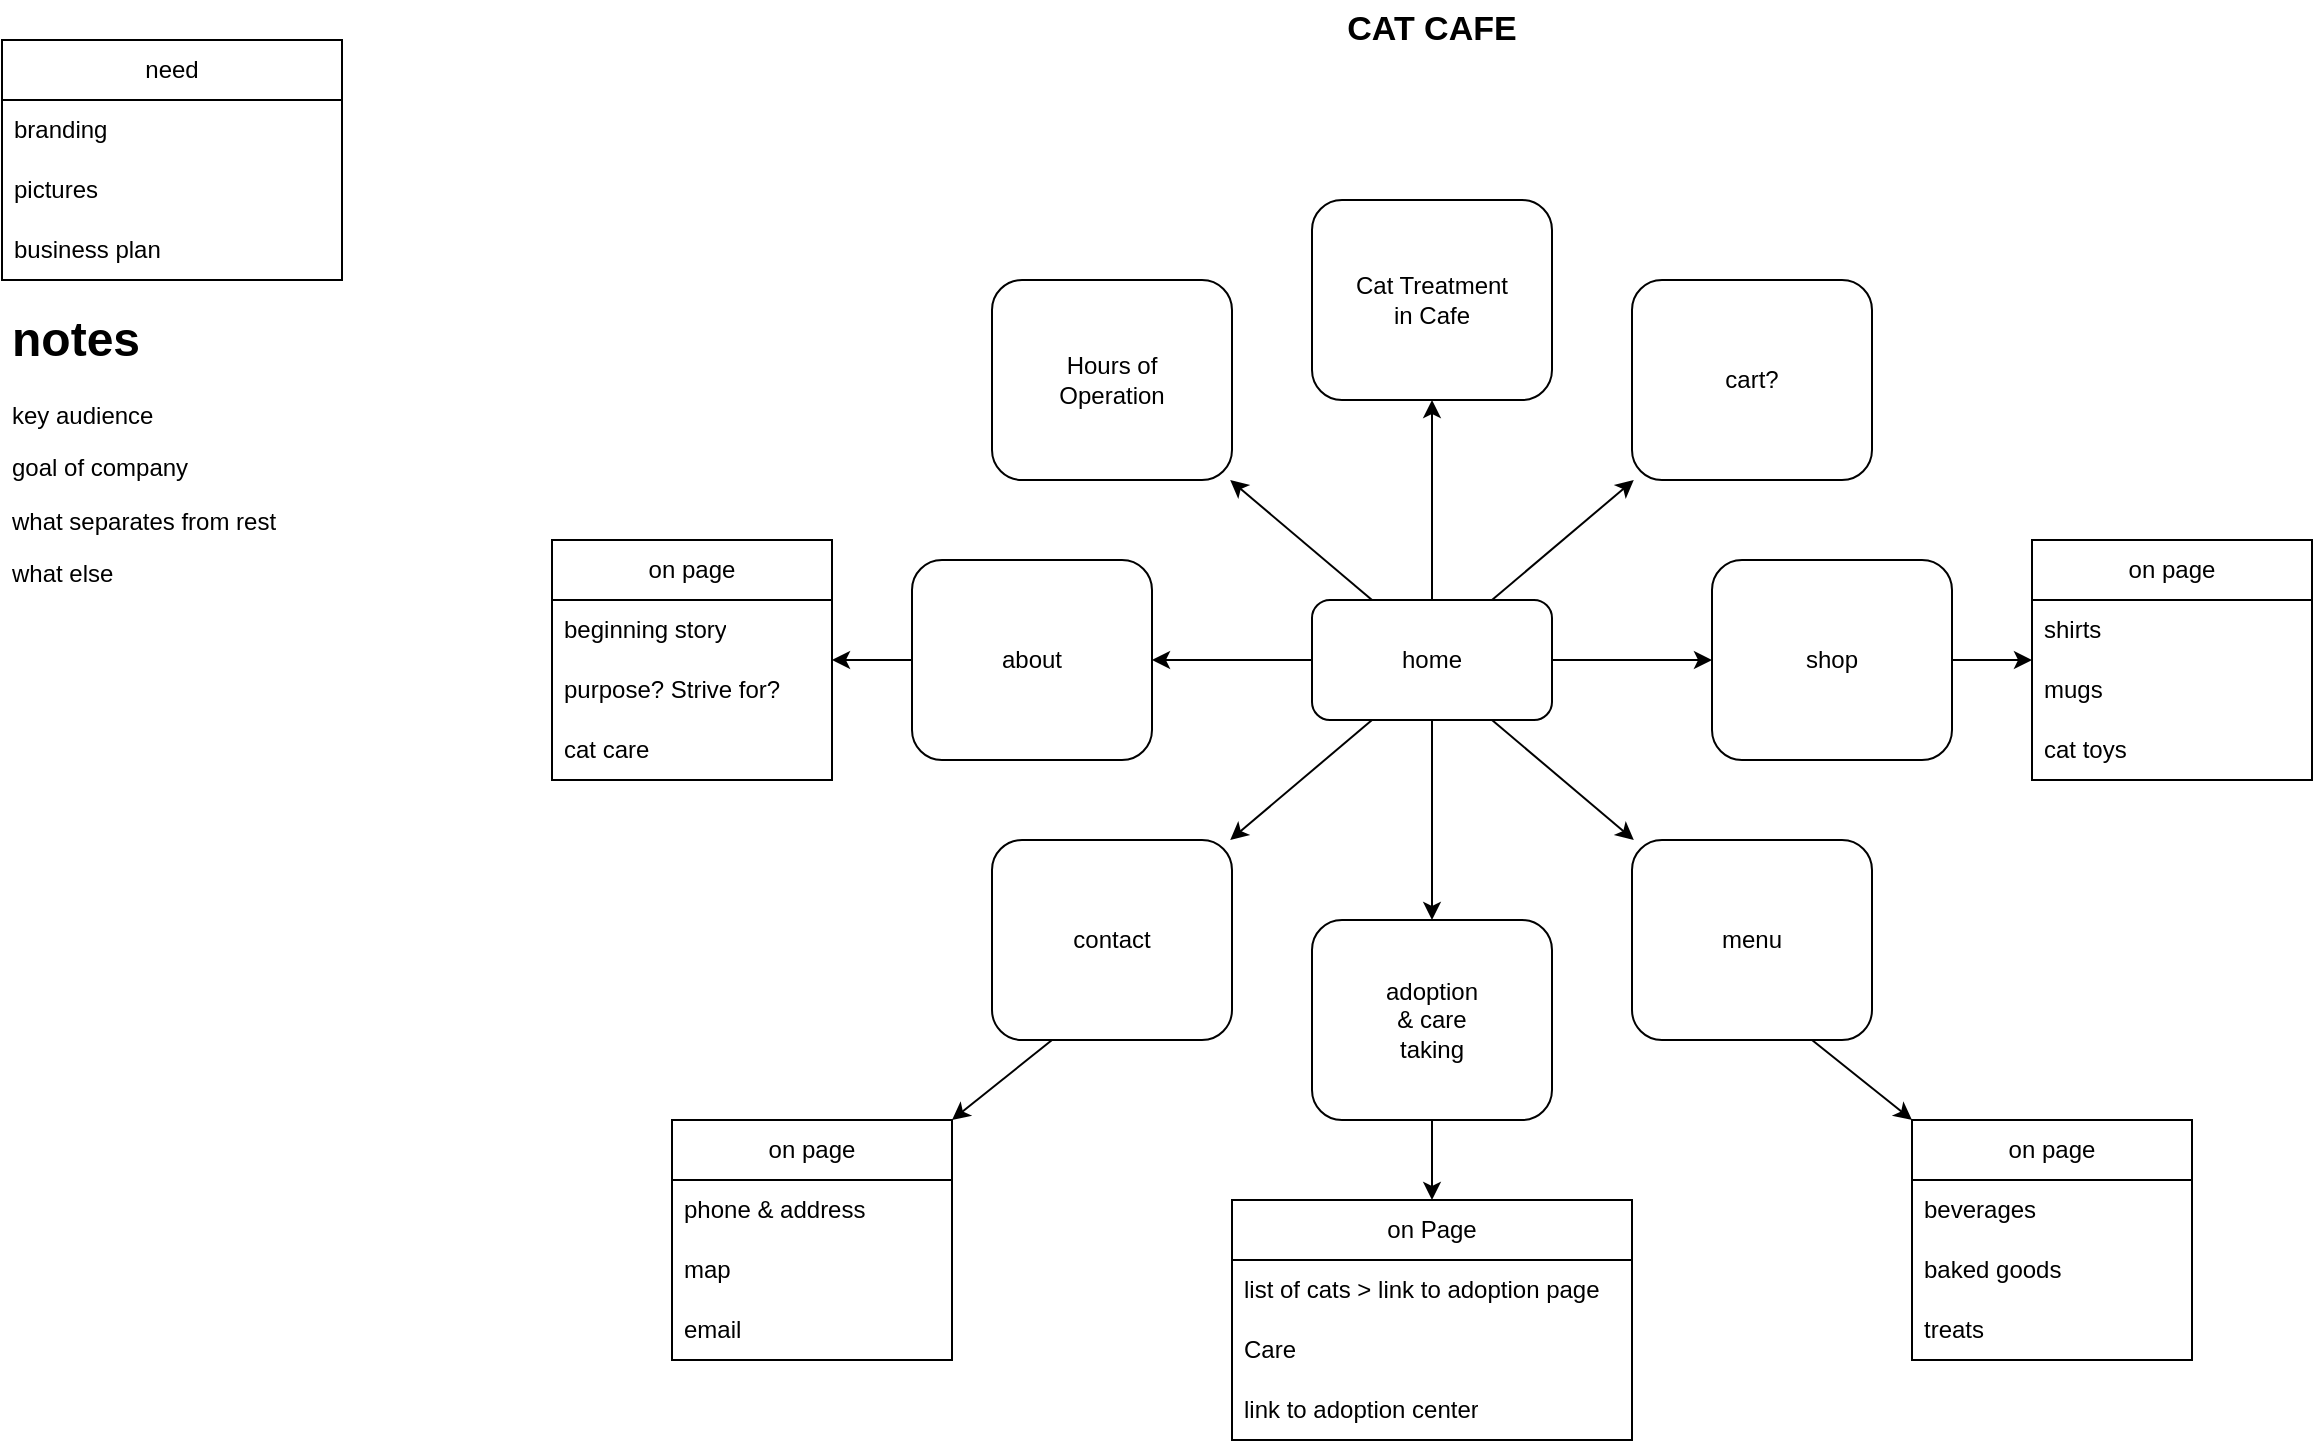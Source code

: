 <mxfile version="21.3.7" type="github">
  <diagram name="Page-1" id="Xms7GjZd3My_gEHVBKcg">
    <mxGraphModel dx="2691" dy="1071" grid="1" gridSize="10" guides="1" tooltips="1" connect="1" arrows="1" fold="1" page="1" pageScale="1" pageWidth="850" pageHeight="1100" math="0" shadow="0">
      <root>
        <mxCell id="0" />
        <mxCell id="1" parent="0" />
        <mxCell id="Ah0YgZg6HlVCOq0gjAIQ-40" style="edgeStyle=orthogonalEdgeStyle;rounded=0;orthogonalLoop=1;jettySize=auto;html=1;entryX=1;entryY=0.5;entryDx=0;entryDy=0;" edge="1" parent="1" source="Ah0YgZg6HlVCOq0gjAIQ-2" target="Ah0YgZg6HlVCOq0gjAIQ-9">
          <mxGeometry relative="1" as="geometry" />
        </mxCell>
        <mxCell id="Ah0YgZg6HlVCOq0gjAIQ-41" style="edgeStyle=orthogonalEdgeStyle;rounded=0;orthogonalLoop=1;jettySize=auto;html=1;entryX=0;entryY=0.5;entryDx=0;entryDy=0;" edge="1" parent="1" source="Ah0YgZg6HlVCOq0gjAIQ-2" target="Ah0YgZg6HlVCOq0gjAIQ-11">
          <mxGeometry relative="1" as="geometry" />
        </mxCell>
        <mxCell id="Ah0YgZg6HlVCOq0gjAIQ-42" style="edgeStyle=orthogonalEdgeStyle;rounded=0;orthogonalLoop=1;jettySize=auto;html=1;entryX=0.5;entryY=1;entryDx=0;entryDy=0;" edge="1" parent="1" source="Ah0YgZg6HlVCOq0gjAIQ-2" target="Ah0YgZg6HlVCOq0gjAIQ-38">
          <mxGeometry relative="1" as="geometry" />
        </mxCell>
        <mxCell id="Ah0YgZg6HlVCOq0gjAIQ-2" value="" style="rounded=1;whiteSpace=wrap;html=1;" vertex="1" parent="1">
          <mxGeometry x="365" y="320" width="120" height="60" as="geometry" />
        </mxCell>
        <mxCell id="Ah0YgZg6HlVCOq0gjAIQ-36" value="" style="edgeStyle=orthogonalEdgeStyle;rounded=0;orthogonalLoop=1;jettySize=auto;html=1;exitX=0.5;exitY=1;exitDx=0;exitDy=0;" edge="1" parent="1" source="Ah0YgZg6HlVCOq0gjAIQ-2" target="Ah0YgZg6HlVCOq0gjAIQ-12">
          <mxGeometry relative="1" as="geometry">
            <mxPoint x="445" y="430" as="sourcePoint" />
          </mxGeometry>
        </mxCell>
        <mxCell id="Ah0YgZg6HlVCOq0gjAIQ-35" style="edgeStyle=orthogonalEdgeStyle;rounded=0;orthogonalLoop=1;jettySize=auto;html=1;" edge="1" parent="1" source="Ah0YgZg6HlVCOq0gjAIQ-9" target="Ah0YgZg6HlVCOq0gjAIQ-31">
          <mxGeometry relative="1" as="geometry" />
        </mxCell>
        <mxCell id="Ah0YgZg6HlVCOq0gjAIQ-9" value="" style="rounded=1;whiteSpace=wrap;html=1;" vertex="1" parent="1">
          <mxGeometry x="165" y="300" width="120" height="100" as="geometry" />
        </mxCell>
        <mxCell id="Ah0YgZg6HlVCOq0gjAIQ-67" style="edgeStyle=orthogonalEdgeStyle;rounded=0;orthogonalLoop=1;jettySize=auto;html=1;" edge="1" parent="1" source="Ah0YgZg6HlVCOq0gjAIQ-11" target="Ah0YgZg6HlVCOq0gjAIQ-63">
          <mxGeometry relative="1" as="geometry" />
        </mxCell>
        <mxCell id="Ah0YgZg6HlVCOq0gjAIQ-11" value="" style="rounded=1;whiteSpace=wrap;html=1;" vertex="1" parent="1">
          <mxGeometry x="565" y="300" width="120" height="100" as="geometry" />
        </mxCell>
        <mxCell id="Ah0YgZg6HlVCOq0gjAIQ-55" style="edgeStyle=orthogonalEdgeStyle;rounded=0;orthogonalLoop=1;jettySize=auto;html=1;" edge="1" parent="1" source="Ah0YgZg6HlVCOq0gjAIQ-12" target="Ah0YgZg6HlVCOq0gjAIQ-57">
          <mxGeometry relative="1" as="geometry">
            <mxPoint x="425" y="620" as="targetPoint" />
          </mxGeometry>
        </mxCell>
        <mxCell id="Ah0YgZg6HlVCOq0gjAIQ-12" value="" style="rounded=1;whiteSpace=wrap;html=1;" vertex="1" parent="1">
          <mxGeometry x="365" y="480" width="120" height="100" as="geometry" />
        </mxCell>
        <mxCell id="Ah0YgZg6HlVCOq0gjAIQ-13" value="" style="rounded=1;whiteSpace=wrap;html=1;" vertex="1" parent="1">
          <mxGeometry x="205" y="440" width="120" height="100" as="geometry" />
        </mxCell>
        <mxCell id="Ah0YgZg6HlVCOq0gjAIQ-14" value="" style="rounded=1;whiteSpace=wrap;html=1;" vertex="1" parent="1">
          <mxGeometry x="525" y="440" width="120" height="100" as="geometry" />
        </mxCell>
        <mxCell id="Ah0YgZg6HlVCOq0gjAIQ-15" value="&lt;b&gt;&lt;font style=&quot;font-size: 17px;&quot;&gt;CAT CAFE&lt;/font&gt;&lt;/b&gt;" style="text;html=1;strokeColor=none;fillColor=none;align=center;verticalAlign=middle;whiteSpace=wrap;rounded=0;" vertex="1" parent="1">
          <mxGeometry x="360" y="20" width="130" height="30" as="geometry" />
        </mxCell>
        <mxCell id="Ah0YgZg6HlVCOq0gjAIQ-16" value="about" style="text;html=1;strokeColor=none;fillColor=none;align=center;verticalAlign=middle;whiteSpace=wrap;rounded=0;" vertex="1" parent="1">
          <mxGeometry x="195" y="335" width="60" height="30" as="geometry" />
        </mxCell>
        <mxCell id="Ah0YgZg6HlVCOq0gjAIQ-17" value="contact" style="text;html=1;strokeColor=none;fillColor=none;align=center;verticalAlign=middle;whiteSpace=wrap;rounded=0;" vertex="1" parent="1">
          <mxGeometry x="235" y="475" width="60" height="30" as="geometry" />
        </mxCell>
        <mxCell id="Ah0YgZg6HlVCOq0gjAIQ-18" value="adoption&lt;br&gt;&amp;amp; care taking" style="text;html=1;strokeColor=none;fillColor=none;align=center;verticalAlign=middle;whiteSpace=wrap;rounded=0;" vertex="1" parent="1">
          <mxGeometry x="395" y="515" width="60" height="30" as="geometry" />
        </mxCell>
        <mxCell id="Ah0YgZg6HlVCOq0gjAIQ-19" value="menu" style="text;html=1;strokeColor=none;fillColor=none;align=center;verticalAlign=middle;whiteSpace=wrap;rounded=0;" vertex="1" parent="1">
          <mxGeometry x="555" y="475" width="60" height="30" as="geometry" />
        </mxCell>
        <mxCell id="Ah0YgZg6HlVCOq0gjAIQ-20" value="shop" style="text;html=1;strokeColor=none;fillColor=none;align=center;verticalAlign=middle;whiteSpace=wrap;rounded=0;" vertex="1" parent="1">
          <mxGeometry x="595" y="335" width="60" height="30" as="geometry" />
        </mxCell>
        <mxCell id="Ah0YgZg6HlVCOq0gjAIQ-21" value="&lt;h1&gt;notes&lt;/h1&gt;&lt;p&gt;key audience&lt;/p&gt;&lt;p&gt;goal of company&lt;/p&gt;&lt;p&gt;what separates from rest&lt;/p&gt;&lt;p&gt;what else&lt;/p&gt;" style="text;html=1;strokeColor=none;fillColor=none;spacing=5;spacingTop=-20;whiteSpace=wrap;overflow=hidden;rounded=0;" vertex="1" parent="1">
          <mxGeometry x="-290" y="170" width="170" height="190" as="geometry" />
        </mxCell>
        <mxCell id="Ah0YgZg6HlVCOq0gjAIQ-22" value="need" style="swimlane;fontStyle=0;childLayout=stackLayout;horizontal=1;startSize=30;horizontalStack=0;resizeParent=1;resizeParentMax=0;resizeLast=0;collapsible=1;marginBottom=0;whiteSpace=wrap;html=1;" vertex="1" parent="1">
          <mxGeometry x="-290" y="40" width="170" height="120" as="geometry" />
        </mxCell>
        <mxCell id="Ah0YgZg6HlVCOq0gjAIQ-23" value="branding" style="text;strokeColor=none;fillColor=none;align=left;verticalAlign=middle;spacingLeft=4;spacingRight=4;overflow=hidden;points=[[0,0.5],[1,0.5]];portConstraint=eastwest;rotatable=0;whiteSpace=wrap;html=1;" vertex="1" parent="Ah0YgZg6HlVCOq0gjAIQ-22">
          <mxGeometry y="30" width="170" height="30" as="geometry" />
        </mxCell>
        <mxCell id="Ah0YgZg6HlVCOq0gjAIQ-24" value="pictures" style="text;strokeColor=none;fillColor=none;align=left;verticalAlign=middle;spacingLeft=4;spacingRight=4;overflow=hidden;points=[[0,0.5],[1,0.5]];portConstraint=eastwest;rotatable=0;whiteSpace=wrap;html=1;" vertex="1" parent="Ah0YgZg6HlVCOq0gjAIQ-22">
          <mxGeometry y="60" width="170" height="30" as="geometry" />
        </mxCell>
        <mxCell id="Ah0YgZg6HlVCOq0gjAIQ-25" value="business plan" style="text;strokeColor=none;fillColor=none;align=left;verticalAlign=middle;spacingLeft=4;spacingRight=4;overflow=hidden;points=[[0,0.5],[1,0.5]];portConstraint=eastwest;rotatable=0;whiteSpace=wrap;html=1;" vertex="1" parent="Ah0YgZg6HlVCOq0gjAIQ-22">
          <mxGeometry y="90" width="170" height="30" as="geometry" />
        </mxCell>
        <mxCell id="Ah0YgZg6HlVCOq0gjAIQ-26" value="on page" style="swimlane;fontStyle=0;childLayout=stackLayout;horizontal=1;startSize=30;horizontalStack=0;resizeParent=1;resizeParentMax=0;resizeLast=0;collapsible=1;marginBottom=0;whiteSpace=wrap;html=1;" vertex="1" parent="1">
          <mxGeometry x="45" y="580" width="140" height="120" as="geometry" />
        </mxCell>
        <mxCell id="Ah0YgZg6HlVCOq0gjAIQ-27" value="phone &amp;amp; address" style="text;strokeColor=none;fillColor=none;align=left;verticalAlign=middle;spacingLeft=4;spacingRight=4;overflow=hidden;points=[[0,0.5],[1,0.5]];portConstraint=eastwest;rotatable=0;whiteSpace=wrap;html=1;" vertex="1" parent="Ah0YgZg6HlVCOq0gjAIQ-26">
          <mxGeometry y="30" width="140" height="30" as="geometry" />
        </mxCell>
        <mxCell id="Ah0YgZg6HlVCOq0gjAIQ-28" value="map" style="text;strokeColor=none;fillColor=none;align=left;verticalAlign=middle;spacingLeft=4;spacingRight=4;overflow=hidden;points=[[0,0.5],[1,0.5]];portConstraint=eastwest;rotatable=0;whiteSpace=wrap;html=1;" vertex="1" parent="Ah0YgZg6HlVCOq0gjAIQ-26">
          <mxGeometry y="60" width="140" height="30" as="geometry" />
        </mxCell>
        <mxCell id="Ah0YgZg6HlVCOq0gjAIQ-29" value="email" style="text;strokeColor=none;fillColor=none;align=left;verticalAlign=middle;spacingLeft=4;spacingRight=4;overflow=hidden;points=[[0,0.5],[1,0.5]];portConstraint=eastwest;rotatable=0;whiteSpace=wrap;html=1;" vertex="1" parent="Ah0YgZg6HlVCOq0gjAIQ-26">
          <mxGeometry y="90" width="140" height="30" as="geometry" />
        </mxCell>
        <mxCell id="Ah0YgZg6HlVCOq0gjAIQ-31" value="on page" style="swimlane;fontStyle=0;childLayout=stackLayout;horizontal=1;startSize=30;horizontalStack=0;resizeParent=1;resizeParentMax=0;resizeLast=0;collapsible=1;marginBottom=0;whiteSpace=wrap;html=1;" vertex="1" parent="1">
          <mxGeometry x="-15" y="290" width="140" height="120" as="geometry" />
        </mxCell>
        <mxCell id="Ah0YgZg6HlVCOq0gjAIQ-32" value="beginning story" style="text;strokeColor=none;fillColor=none;align=left;verticalAlign=middle;spacingLeft=4;spacingRight=4;overflow=hidden;points=[[0,0.5],[1,0.5]];portConstraint=eastwest;rotatable=0;whiteSpace=wrap;html=1;" vertex="1" parent="Ah0YgZg6HlVCOq0gjAIQ-31">
          <mxGeometry y="30" width="140" height="30" as="geometry" />
        </mxCell>
        <mxCell id="Ah0YgZg6HlVCOq0gjAIQ-33" value="purpose? Strive for?" style="text;strokeColor=none;fillColor=none;align=left;verticalAlign=middle;spacingLeft=4;spacingRight=4;overflow=hidden;points=[[0,0.5],[1,0.5]];portConstraint=eastwest;rotatable=0;whiteSpace=wrap;html=1;" vertex="1" parent="Ah0YgZg6HlVCOq0gjAIQ-31">
          <mxGeometry y="60" width="140" height="30" as="geometry" />
        </mxCell>
        <mxCell id="Ah0YgZg6HlVCOq0gjAIQ-34" value="cat care" style="text;strokeColor=none;fillColor=none;align=left;verticalAlign=middle;spacingLeft=4;spacingRight=4;overflow=hidden;points=[[0,0.5],[1,0.5]];portConstraint=eastwest;rotatable=0;whiteSpace=wrap;html=1;" vertex="1" parent="Ah0YgZg6HlVCOq0gjAIQ-31">
          <mxGeometry y="90" width="140" height="30" as="geometry" />
        </mxCell>
        <mxCell id="Ah0YgZg6HlVCOq0gjAIQ-37" value="cart?" style="rounded=1;whiteSpace=wrap;html=1;" vertex="1" parent="1">
          <mxGeometry x="525" y="160" width="120" height="100" as="geometry" />
        </mxCell>
        <mxCell id="Ah0YgZg6HlVCOq0gjAIQ-38" value="Cat Treatment&lt;br&gt;in Cafe" style="rounded=1;whiteSpace=wrap;html=1;" vertex="1" parent="1">
          <mxGeometry x="365" y="120" width="120" height="100" as="geometry" />
        </mxCell>
        <mxCell id="Ah0YgZg6HlVCOq0gjAIQ-39" value="Hours of&lt;br&gt;Operation" style="rounded=1;whiteSpace=wrap;html=1;" vertex="1" parent="1">
          <mxGeometry x="205" y="160" width="120" height="100" as="geometry" />
        </mxCell>
        <mxCell id="Ah0YgZg6HlVCOq0gjAIQ-44" value="" style="endArrow=classic;html=1;rounded=0;exitX=0.75;exitY=0;exitDx=0;exitDy=0;" edge="1" parent="1" source="Ah0YgZg6HlVCOq0gjAIQ-2" target="Ah0YgZg6HlVCOq0gjAIQ-37">
          <mxGeometry width="50" height="50" relative="1" as="geometry">
            <mxPoint x="485" y="320" as="sourcePoint" />
            <mxPoint x="535" y="270" as="targetPoint" />
          </mxGeometry>
        </mxCell>
        <mxCell id="Ah0YgZg6HlVCOq0gjAIQ-46" value="" style="endArrow=classic;html=1;rounded=0;exitX=0.25;exitY=0;exitDx=0;exitDy=0;" edge="1" parent="1" source="Ah0YgZg6HlVCOq0gjAIQ-2" target="Ah0YgZg6HlVCOq0gjAIQ-39">
          <mxGeometry width="50" height="50" relative="1" as="geometry">
            <mxPoint x="605" y="330" as="sourcePoint" />
            <mxPoint x="655" y="280" as="targetPoint" />
          </mxGeometry>
        </mxCell>
        <mxCell id="Ah0YgZg6HlVCOq0gjAIQ-48" value="" style="endArrow=classic;html=1;rounded=0;exitX=0.25;exitY=1;exitDx=0;exitDy=0;" edge="1" parent="1" source="Ah0YgZg6HlVCOq0gjAIQ-2" target="Ah0YgZg6HlVCOq0gjAIQ-13">
          <mxGeometry width="50" height="50" relative="1" as="geometry">
            <mxPoint x="605" y="240" as="sourcePoint" />
            <mxPoint x="655" y="190" as="targetPoint" />
          </mxGeometry>
        </mxCell>
        <mxCell id="Ah0YgZg6HlVCOq0gjAIQ-49" value="" style="endArrow=classic;html=1;rounded=0;exitX=0.75;exitY=1;exitDx=0;exitDy=0;" edge="1" parent="1" source="Ah0YgZg6HlVCOq0gjAIQ-2" target="Ah0YgZg6HlVCOq0gjAIQ-14">
          <mxGeometry width="50" height="50" relative="1" as="geometry">
            <mxPoint x="605" y="240" as="sourcePoint" />
            <mxPoint x="655" y="190" as="targetPoint" />
          </mxGeometry>
        </mxCell>
        <mxCell id="Ah0YgZg6HlVCOq0gjAIQ-50" value="home" style="text;html=1;strokeColor=none;fillColor=none;align=center;verticalAlign=middle;whiteSpace=wrap;rounded=0;" vertex="1" parent="1">
          <mxGeometry x="395" y="335" width="60" height="30" as="geometry" />
        </mxCell>
        <mxCell id="Ah0YgZg6HlVCOq0gjAIQ-57" value="on Page" style="swimlane;fontStyle=0;childLayout=stackLayout;horizontal=1;startSize=30;horizontalStack=0;resizeParent=1;resizeParentMax=0;resizeLast=0;collapsible=1;marginBottom=0;whiteSpace=wrap;html=1;" vertex="1" parent="1">
          <mxGeometry x="325" y="620" width="200" height="120" as="geometry" />
        </mxCell>
        <mxCell id="Ah0YgZg6HlVCOq0gjAIQ-58" value="list of cats &amp;gt; link to adoption page" style="text;strokeColor=none;fillColor=none;align=left;verticalAlign=middle;spacingLeft=4;spacingRight=4;overflow=hidden;points=[[0,0.5],[1,0.5]];portConstraint=eastwest;rotatable=0;whiteSpace=wrap;html=1;" vertex="1" parent="Ah0YgZg6HlVCOq0gjAIQ-57">
          <mxGeometry y="30" width="200" height="30" as="geometry" />
        </mxCell>
        <mxCell id="Ah0YgZg6HlVCOq0gjAIQ-59" value="Care" style="text;strokeColor=none;fillColor=none;align=left;verticalAlign=middle;spacingLeft=4;spacingRight=4;overflow=hidden;points=[[0,0.5],[1,0.5]];portConstraint=eastwest;rotatable=0;whiteSpace=wrap;html=1;" vertex="1" parent="Ah0YgZg6HlVCOq0gjAIQ-57">
          <mxGeometry y="60" width="200" height="30" as="geometry" />
        </mxCell>
        <mxCell id="Ah0YgZg6HlVCOq0gjAIQ-60" value="link to adoption center" style="text;strokeColor=none;fillColor=none;align=left;verticalAlign=middle;spacingLeft=4;spacingRight=4;overflow=hidden;points=[[0,0.5],[1,0.5]];portConstraint=eastwest;rotatable=0;whiteSpace=wrap;html=1;" vertex="1" parent="Ah0YgZg6HlVCOq0gjAIQ-57">
          <mxGeometry y="90" width="200" height="30" as="geometry" />
        </mxCell>
        <mxCell id="Ah0YgZg6HlVCOq0gjAIQ-61" value="" style="endArrow=classic;html=1;rounded=0;exitX=0.25;exitY=1;exitDx=0;exitDy=0;entryX=1;entryY=0;entryDx=0;entryDy=0;" edge="1" parent="1" source="Ah0YgZg6HlVCOq0gjAIQ-13" target="Ah0YgZg6HlVCOq0gjAIQ-26">
          <mxGeometry width="50" height="50" relative="1" as="geometry">
            <mxPoint x="375" y="560" as="sourcePoint" />
            <mxPoint x="225" y="640" as="targetPoint" />
          </mxGeometry>
        </mxCell>
        <mxCell id="Ah0YgZg6HlVCOq0gjAIQ-63" value="on page" style="swimlane;fontStyle=0;childLayout=stackLayout;horizontal=1;startSize=30;horizontalStack=0;resizeParent=1;resizeParentMax=0;resizeLast=0;collapsible=1;marginBottom=0;whiteSpace=wrap;html=1;" vertex="1" parent="1">
          <mxGeometry x="725" y="290" width="140" height="120" as="geometry" />
        </mxCell>
        <mxCell id="Ah0YgZg6HlVCOq0gjAIQ-64" value="shirts" style="text;strokeColor=none;fillColor=none;align=left;verticalAlign=middle;spacingLeft=4;spacingRight=4;overflow=hidden;points=[[0,0.5],[1,0.5]];portConstraint=eastwest;rotatable=0;whiteSpace=wrap;html=1;" vertex="1" parent="Ah0YgZg6HlVCOq0gjAIQ-63">
          <mxGeometry y="30" width="140" height="30" as="geometry" />
        </mxCell>
        <mxCell id="Ah0YgZg6HlVCOq0gjAIQ-65" value="mugs" style="text;strokeColor=none;fillColor=none;align=left;verticalAlign=middle;spacingLeft=4;spacingRight=4;overflow=hidden;points=[[0,0.5],[1,0.5]];portConstraint=eastwest;rotatable=0;whiteSpace=wrap;html=1;" vertex="1" parent="Ah0YgZg6HlVCOq0gjAIQ-63">
          <mxGeometry y="60" width="140" height="30" as="geometry" />
        </mxCell>
        <mxCell id="Ah0YgZg6HlVCOq0gjAIQ-66" value="cat toys" style="text;strokeColor=none;fillColor=none;align=left;verticalAlign=middle;spacingLeft=4;spacingRight=4;overflow=hidden;points=[[0,0.5],[1,0.5]];portConstraint=eastwest;rotatable=0;whiteSpace=wrap;html=1;" vertex="1" parent="Ah0YgZg6HlVCOq0gjAIQ-63">
          <mxGeometry y="90" width="140" height="30" as="geometry" />
        </mxCell>
        <mxCell id="Ah0YgZg6HlVCOq0gjAIQ-68" value="on page" style="swimlane;fontStyle=0;childLayout=stackLayout;horizontal=1;startSize=30;horizontalStack=0;resizeParent=1;resizeParentMax=0;resizeLast=0;collapsible=1;marginBottom=0;whiteSpace=wrap;html=1;" vertex="1" parent="1">
          <mxGeometry x="665" y="580" width="140" height="120" as="geometry" />
        </mxCell>
        <mxCell id="Ah0YgZg6HlVCOq0gjAIQ-69" value="beverages" style="text;strokeColor=none;fillColor=none;align=left;verticalAlign=middle;spacingLeft=4;spacingRight=4;overflow=hidden;points=[[0,0.5],[1,0.5]];portConstraint=eastwest;rotatable=0;whiteSpace=wrap;html=1;" vertex="1" parent="Ah0YgZg6HlVCOq0gjAIQ-68">
          <mxGeometry y="30" width="140" height="30" as="geometry" />
        </mxCell>
        <mxCell id="Ah0YgZg6HlVCOq0gjAIQ-70" value="baked goods" style="text;strokeColor=none;fillColor=none;align=left;verticalAlign=middle;spacingLeft=4;spacingRight=4;overflow=hidden;points=[[0,0.5],[1,0.5]];portConstraint=eastwest;rotatable=0;whiteSpace=wrap;html=1;" vertex="1" parent="Ah0YgZg6HlVCOq0gjAIQ-68">
          <mxGeometry y="60" width="140" height="30" as="geometry" />
        </mxCell>
        <mxCell id="Ah0YgZg6HlVCOq0gjAIQ-71" value="treats" style="text;strokeColor=none;fillColor=none;align=left;verticalAlign=middle;spacingLeft=4;spacingRight=4;overflow=hidden;points=[[0,0.5],[1,0.5]];portConstraint=eastwest;rotatable=0;whiteSpace=wrap;html=1;" vertex="1" parent="Ah0YgZg6HlVCOq0gjAIQ-68">
          <mxGeometry y="90" width="140" height="30" as="geometry" />
        </mxCell>
        <mxCell id="Ah0YgZg6HlVCOq0gjAIQ-73" value="" style="endArrow=classic;html=1;rounded=0;entryX=0;entryY=0;entryDx=0;entryDy=0;exitX=0.75;exitY=1;exitDx=0;exitDy=0;" edge="1" parent="1" source="Ah0YgZg6HlVCOq0gjAIQ-14" target="Ah0YgZg6HlVCOq0gjAIQ-68">
          <mxGeometry width="50" height="50" relative="1" as="geometry">
            <mxPoint x="585" y="580" as="sourcePoint" />
            <mxPoint x="435" y="390" as="targetPoint" />
          </mxGeometry>
        </mxCell>
      </root>
    </mxGraphModel>
  </diagram>
</mxfile>
